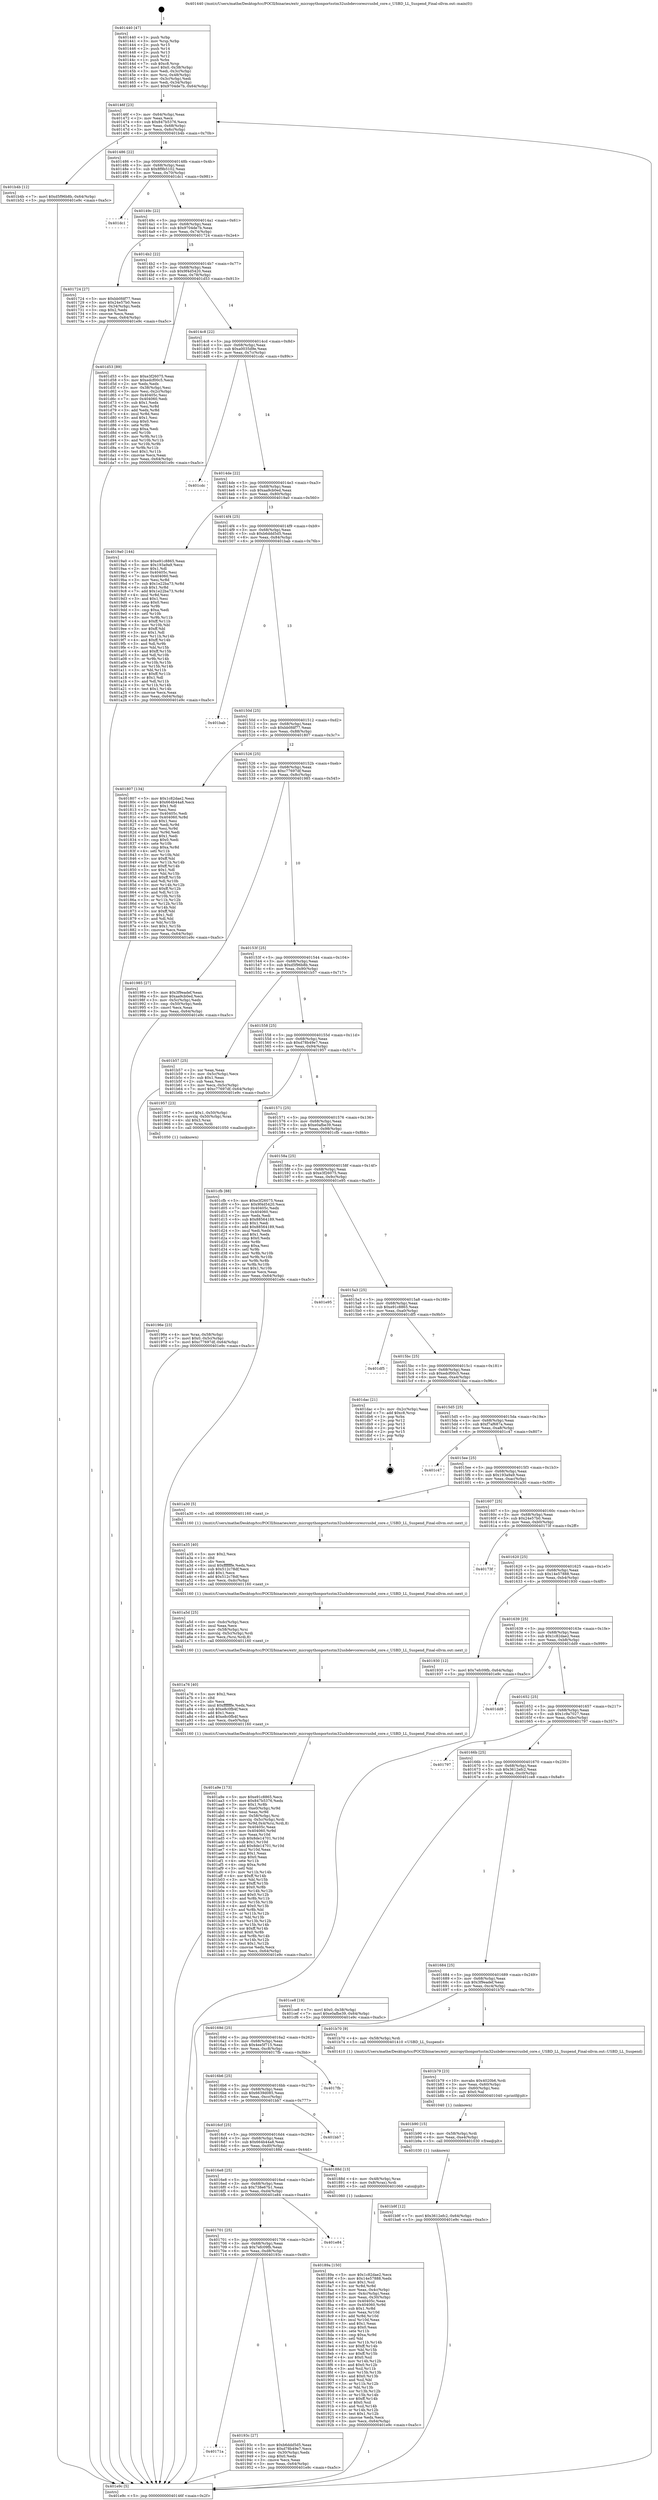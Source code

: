 digraph "0x401440" {
  label = "0x401440 (/mnt/c/Users/mathe/Desktop/tcc/POCII/binaries/extr_micropythonportsstm32usbdevcoresrcusbd_core.c_USBD_LL_Suspend_Final-ollvm.out::main(0))"
  labelloc = "t"
  node[shape=record]

  Entry [label="",width=0.3,height=0.3,shape=circle,fillcolor=black,style=filled]
  "0x40146f" [label="{
     0x40146f [23]\l
     | [instrs]\l
     &nbsp;&nbsp;0x40146f \<+3\>: mov -0x64(%rbp),%eax\l
     &nbsp;&nbsp;0x401472 \<+2\>: mov %eax,%ecx\l
     &nbsp;&nbsp;0x401474 \<+6\>: sub $0x847b5376,%ecx\l
     &nbsp;&nbsp;0x40147a \<+3\>: mov %eax,-0x68(%rbp)\l
     &nbsp;&nbsp;0x40147d \<+3\>: mov %ecx,-0x6c(%rbp)\l
     &nbsp;&nbsp;0x401480 \<+6\>: je 0000000000401b4b \<main+0x70b\>\l
  }"]
  "0x401b4b" [label="{
     0x401b4b [12]\l
     | [instrs]\l
     &nbsp;&nbsp;0x401b4b \<+7\>: movl $0xd5f96b8b,-0x64(%rbp)\l
     &nbsp;&nbsp;0x401b52 \<+5\>: jmp 0000000000401e9c \<main+0xa5c\>\l
  }"]
  "0x401486" [label="{
     0x401486 [22]\l
     | [instrs]\l
     &nbsp;&nbsp;0x401486 \<+5\>: jmp 000000000040148b \<main+0x4b\>\l
     &nbsp;&nbsp;0x40148b \<+3\>: mov -0x68(%rbp),%eax\l
     &nbsp;&nbsp;0x40148e \<+5\>: sub $0x8f9b5102,%eax\l
     &nbsp;&nbsp;0x401493 \<+3\>: mov %eax,-0x70(%rbp)\l
     &nbsp;&nbsp;0x401496 \<+6\>: je 0000000000401dc1 \<main+0x981\>\l
  }"]
  Exit [label="",width=0.3,height=0.3,shape=circle,fillcolor=black,style=filled,peripheries=2]
  "0x401dc1" [label="{
     0x401dc1\l
  }", style=dashed]
  "0x40149c" [label="{
     0x40149c [22]\l
     | [instrs]\l
     &nbsp;&nbsp;0x40149c \<+5\>: jmp 00000000004014a1 \<main+0x61\>\l
     &nbsp;&nbsp;0x4014a1 \<+3\>: mov -0x68(%rbp),%eax\l
     &nbsp;&nbsp;0x4014a4 \<+5\>: sub $0x9704de7b,%eax\l
     &nbsp;&nbsp;0x4014a9 \<+3\>: mov %eax,-0x74(%rbp)\l
     &nbsp;&nbsp;0x4014ac \<+6\>: je 0000000000401724 \<main+0x2e4\>\l
  }"]
  "0x401b9f" [label="{
     0x401b9f [12]\l
     | [instrs]\l
     &nbsp;&nbsp;0x401b9f \<+7\>: movl $0x3612efc2,-0x64(%rbp)\l
     &nbsp;&nbsp;0x401ba6 \<+5\>: jmp 0000000000401e9c \<main+0xa5c\>\l
  }"]
  "0x401724" [label="{
     0x401724 [27]\l
     | [instrs]\l
     &nbsp;&nbsp;0x401724 \<+5\>: mov $0xbb0fdf77,%eax\l
     &nbsp;&nbsp;0x401729 \<+5\>: mov $0x24e57b0,%ecx\l
     &nbsp;&nbsp;0x40172e \<+3\>: mov -0x34(%rbp),%edx\l
     &nbsp;&nbsp;0x401731 \<+3\>: cmp $0x2,%edx\l
     &nbsp;&nbsp;0x401734 \<+3\>: cmovne %ecx,%eax\l
     &nbsp;&nbsp;0x401737 \<+3\>: mov %eax,-0x64(%rbp)\l
     &nbsp;&nbsp;0x40173a \<+5\>: jmp 0000000000401e9c \<main+0xa5c\>\l
  }"]
  "0x4014b2" [label="{
     0x4014b2 [22]\l
     | [instrs]\l
     &nbsp;&nbsp;0x4014b2 \<+5\>: jmp 00000000004014b7 \<main+0x77\>\l
     &nbsp;&nbsp;0x4014b7 \<+3\>: mov -0x68(%rbp),%eax\l
     &nbsp;&nbsp;0x4014ba \<+5\>: sub $0x9f4d5420,%eax\l
     &nbsp;&nbsp;0x4014bf \<+3\>: mov %eax,-0x78(%rbp)\l
     &nbsp;&nbsp;0x4014c2 \<+6\>: je 0000000000401d53 \<main+0x913\>\l
  }"]
  "0x401e9c" [label="{
     0x401e9c [5]\l
     | [instrs]\l
     &nbsp;&nbsp;0x401e9c \<+5\>: jmp 000000000040146f \<main+0x2f\>\l
  }"]
  "0x401440" [label="{
     0x401440 [47]\l
     | [instrs]\l
     &nbsp;&nbsp;0x401440 \<+1\>: push %rbp\l
     &nbsp;&nbsp;0x401441 \<+3\>: mov %rsp,%rbp\l
     &nbsp;&nbsp;0x401444 \<+2\>: push %r15\l
     &nbsp;&nbsp;0x401446 \<+2\>: push %r14\l
     &nbsp;&nbsp;0x401448 \<+2\>: push %r13\l
     &nbsp;&nbsp;0x40144a \<+2\>: push %r12\l
     &nbsp;&nbsp;0x40144c \<+1\>: push %rbx\l
     &nbsp;&nbsp;0x40144d \<+7\>: sub $0xc8,%rsp\l
     &nbsp;&nbsp;0x401454 \<+7\>: movl $0x0,-0x38(%rbp)\l
     &nbsp;&nbsp;0x40145b \<+3\>: mov %edi,-0x3c(%rbp)\l
     &nbsp;&nbsp;0x40145e \<+4\>: mov %rsi,-0x48(%rbp)\l
     &nbsp;&nbsp;0x401462 \<+3\>: mov -0x3c(%rbp),%edi\l
     &nbsp;&nbsp;0x401465 \<+3\>: mov %edi,-0x34(%rbp)\l
     &nbsp;&nbsp;0x401468 \<+7\>: movl $0x9704de7b,-0x64(%rbp)\l
  }"]
  "0x401b90" [label="{
     0x401b90 [15]\l
     | [instrs]\l
     &nbsp;&nbsp;0x401b90 \<+4\>: mov -0x58(%rbp),%rdi\l
     &nbsp;&nbsp;0x401b94 \<+6\>: mov %eax,-0xe4(%rbp)\l
     &nbsp;&nbsp;0x401b9a \<+5\>: call 0000000000401030 \<free@plt\>\l
     | [calls]\l
     &nbsp;&nbsp;0x401030 \{1\} (unknown)\l
  }"]
  "0x401d53" [label="{
     0x401d53 [89]\l
     | [instrs]\l
     &nbsp;&nbsp;0x401d53 \<+5\>: mov $0xe3f26075,%eax\l
     &nbsp;&nbsp;0x401d58 \<+5\>: mov $0xedcf00c5,%ecx\l
     &nbsp;&nbsp;0x401d5d \<+2\>: xor %edx,%edx\l
     &nbsp;&nbsp;0x401d5f \<+3\>: mov -0x38(%rbp),%esi\l
     &nbsp;&nbsp;0x401d62 \<+3\>: mov %esi,-0x2c(%rbp)\l
     &nbsp;&nbsp;0x401d65 \<+7\>: mov 0x40405c,%esi\l
     &nbsp;&nbsp;0x401d6c \<+7\>: mov 0x404060,%edi\l
     &nbsp;&nbsp;0x401d73 \<+3\>: sub $0x1,%edx\l
     &nbsp;&nbsp;0x401d76 \<+3\>: mov %esi,%r8d\l
     &nbsp;&nbsp;0x401d79 \<+3\>: add %edx,%r8d\l
     &nbsp;&nbsp;0x401d7c \<+4\>: imul %r8d,%esi\l
     &nbsp;&nbsp;0x401d80 \<+3\>: and $0x1,%esi\l
     &nbsp;&nbsp;0x401d83 \<+3\>: cmp $0x0,%esi\l
     &nbsp;&nbsp;0x401d86 \<+4\>: sete %r9b\l
     &nbsp;&nbsp;0x401d8a \<+3\>: cmp $0xa,%edi\l
     &nbsp;&nbsp;0x401d8d \<+4\>: setl %r10b\l
     &nbsp;&nbsp;0x401d91 \<+3\>: mov %r9b,%r11b\l
     &nbsp;&nbsp;0x401d94 \<+3\>: and %r10b,%r11b\l
     &nbsp;&nbsp;0x401d97 \<+3\>: xor %r10b,%r9b\l
     &nbsp;&nbsp;0x401d9a \<+3\>: or %r9b,%r11b\l
     &nbsp;&nbsp;0x401d9d \<+4\>: test $0x1,%r11b\l
     &nbsp;&nbsp;0x401da1 \<+3\>: cmovne %ecx,%eax\l
     &nbsp;&nbsp;0x401da4 \<+3\>: mov %eax,-0x64(%rbp)\l
     &nbsp;&nbsp;0x401da7 \<+5\>: jmp 0000000000401e9c \<main+0xa5c\>\l
  }"]
  "0x4014c8" [label="{
     0x4014c8 [22]\l
     | [instrs]\l
     &nbsp;&nbsp;0x4014c8 \<+5\>: jmp 00000000004014cd \<main+0x8d\>\l
     &nbsp;&nbsp;0x4014cd \<+3\>: mov -0x68(%rbp),%eax\l
     &nbsp;&nbsp;0x4014d0 \<+5\>: sub $0xa0035d9e,%eax\l
     &nbsp;&nbsp;0x4014d5 \<+3\>: mov %eax,-0x7c(%rbp)\l
     &nbsp;&nbsp;0x4014d8 \<+6\>: je 0000000000401cdc \<main+0x89c\>\l
  }"]
  "0x401b79" [label="{
     0x401b79 [23]\l
     | [instrs]\l
     &nbsp;&nbsp;0x401b79 \<+10\>: movabs $0x4020b6,%rdi\l
     &nbsp;&nbsp;0x401b83 \<+3\>: mov %eax,-0x60(%rbp)\l
     &nbsp;&nbsp;0x401b86 \<+3\>: mov -0x60(%rbp),%esi\l
     &nbsp;&nbsp;0x401b89 \<+2\>: mov $0x0,%al\l
     &nbsp;&nbsp;0x401b8b \<+5\>: call 0000000000401040 \<printf@plt\>\l
     | [calls]\l
     &nbsp;&nbsp;0x401040 \{1\} (unknown)\l
  }"]
  "0x401cdc" [label="{
     0x401cdc\l
  }", style=dashed]
  "0x4014de" [label="{
     0x4014de [22]\l
     | [instrs]\l
     &nbsp;&nbsp;0x4014de \<+5\>: jmp 00000000004014e3 \<main+0xa3\>\l
     &nbsp;&nbsp;0x4014e3 \<+3\>: mov -0x68(%rbp),%eax\l
     &nbsp;&nbsp;0x4014e6 \<+5\>: sub $0xaa9cb0ed,%eax\l
     &nbsp;&nbsp;0x4014eb \<+3\>: mov %eax,-0x80(%rbp)\l
     &nbsp;&nbsp;0x4014ee \<+6\>: je 00000000004019a0 \<main+0x560\>\l
  }"]
  "0x401a9e" [label="{
     0x401a9e [173]\l
     | [instrs]\l
     &nbsp;&nbsp;0x401a9e \<+5\>: mov $0xe91c8865,%ecx\l
     &nbsp;&nbsp;0x401aa3 \<+5\>: mov $0x847b5376,%edx\l
     &nbsp;&nbsp;0x401aa8 \<+3\>: mov $0x1,%r8b\l
     &nbsp;&nbsp;0x401aab \<+7\>: mov -0xe0(%rbp),%r9d\l
     &nbsp;&nbsp;0x401ab2 \<+4\>: imul %eax,%r9d\l
     &nbsp;&nbsp;0x401ab6 \<+4\>: mov -0x58(%rbp),%rsi\l
     &nbsp;&nbsp;0x401aba \<+4\>: movslq -0x5c(%rbp),%rdi\l
     &nbsp;&nbsp;0x401abe \<+5\>: mov %r9d,0x4(%rsi,%rdi,8)\l
     &nbsp;&nbsp;0x401ac3 \<+7\>: mov 0x40405c,%eax\l
     &nbsp;&nbsp;0x401aca \<+8\>: mov 0x404060,%r9d\l
     &nbsp;&nbsp;0x401ad2 \<+3\>: mov %eax,%r10d\l
     &nbsp;&nbsp;0x401ad5 \<+7\>: sub $0x8de14701,%r10d\l
     &nbsp;&nbsp;0x401adc \<+4\>: sub $0x1,%r10d\l
     &nbsp;&nbsp;0x401ae0 \<+7\>: add $0x8de14701,%r10d\l
     &nbsp;&nbsp;0x401ae7 \<+4\>: imul %r10d,%eax\l
     &nbsp;&nbsp;0x401aeb \<+3\>: and $0x1,%eax\l
     &nbsp;&nbsp;0x401aee \<+3\>: cmp $0x0,%eax\l
     &nbsp;&nbsp;0x401af1 \<+4\>: sete %r11b\l
     &nbsp;&nbsp;0x401af5 \<+4\>: cmp $0xa,%r9d\l
     &nbsp;&nbsp;0x401af9 \<+3\>: setl %bl\l
     &nbsp;&nbsp;0x401afc \<+3\>: mov %r11b,%r14b\l
     &nbsp;&nbsp;0x401aff \<+4\>: xor $0xff,%r14b\l
     &nbsp;&nbsp;0x401b03 \<+3\>: mov %bl,%r15b\l
     &nbsp;&nbsp;0x401b06 \<+4\>: xor $0xff,%r15b\l
     &nbsp;&nbsp;0x401b0a \<+4\>: xor $0x0,%r8b\l
     &nbsp;&nbsp;0x401b0e \<+3\>: mov %r14b,%r12b\l
     &nbsp;&nbsp;0x401b11 \<+4\>: and $0x0,%r12b\l
     &nbsp;&nbsp;0x401b15 \<+3\>: and %r8b,%r11b\l
     &nbsp;&nbsp;0x401b18 \<+3\>: mov %r15b,%r13b\l
     &nbsp;&nbsp;0x401b1b \<+4\>: and $0x0,%r13b\l
     &nbsp;&nbsp;0x401b1f \<+3\>: and %r8b,%bl\l
     &nbsp;&nbsp;0x401b22 \<+3\>: or %r11b,%r12b\l
     &nbsp;&nbsp;0x401b25 \<+3\>: or %bl,%r13b\l
     &nbsp;&nbsp;0x401b28 \<+3\>: xor %r13b,%r12b\l
     &nbsp;&nbsp;0x401b2b \<+3\>: or %r15b,%r14b\l
     &nbsp;&nbsp;0x401b2e \<+4\>: xor $0xff,%r14b\l
     &nbsp;&nbsp;0x401b32 \<+4\>: or $0x0,%r8b\l
     &nbsp;&nbsp;0x401b36 \<+3\>: and %r8b,%r14b\l
     &nbsp;&nbsp;0x401b39 \<+3\>: or %r14b,%r12b\l
     &nbsp;&nbsp;0x401b3c \<+4\>: test $0x1,%r12b\l
     &nbsp;&nbsp;0x401b40 \<+3\>: cmovne %edx,%ecx\l
     &nbsp;&nbsp;0x401b43 \<+3\>: mov %ecx,-0x64(%rbp)\l
     &nbsp;&nbsp;0x401b46 \<+5\>: jmp 0000000000401e9c \<main+0xa5c\>\l
  }"]
  "0x4019a0" [label="{
     0x4019a0 [144]\l
     | [instrs]\l
     &nbsp;&nbsp;0x4019a0 \<+5\>: mov $0xe91c8865,%eax\l
     &nbsp;&nbsp;0x4019a5 \<+5\>: mov $0x193a9a9,%ecx\l
     &nbsp;&nbsp;0x4019aa \<+2\>: mov $0x1,%dl\l
     &nbsp;&nbsp;0x4019ac \<+7\>: mov 0x40405c,%esi\l
     &nbsp;&nbsp;0x4019b3 \<+7\>: mov 0x404060,%edi\l
     &nbsp;&nbsp;0x4019ba \<+3\>: mov %esi,%r8d\l
     &nbsp;&nbsp;0x4019bd \<+7\>: sub $0x1e22ba73,%r8d\l
     &nbsp;&nbsp;0x4019c4 \<+4\>: sub $0x1,%r8d\l
     &nbsp;&nbsp;0x4019c8 \<+7\>: add $0x1e22ba73,%r8d\l
     &nbsp;&nbsp;0x4019cf \<+4\>: imul %r8d,%esi\l
     &nbsp;&nbsp;0x4019d3 \<+3\>: and $0x1,%esi\l
     &nbsp;&nbsp;0x4019d6 \<+3\>: cmp $0x0,%esi\l
     &nbsp;&nbsp;0x4019d9 \<+4\>: sete %r9b\l
     &nbsp;&nbsp;0x4019dd \<+3\>: cmp $0xa,%edi\l
     &nbsp;&nbsp;0x4019e0 \<+4\>: setl %r10b\l
     &nbsp;&nbsp;0x4019e4 \<+3\>: mov %r9b,%r11b\l
     &nbsp;&nbsp;0x4019e7 \<+4\>: xor $0xff,%r11b\l
     &nbsp;&nbsp;0x4019eb \<+3\>: mov %r10b,%bl\l
     &nbsp;&nbsp;0x4019ee \<+3\>: xor $0xff,%bl\l
     &nbsp;&nbsp;0x4019f1 \<+3\>: xor $0x1,%dl\l
     &nbsp;&nbsp;0x4019f4 \<+3\>: mov %r11b,%r14b\l
     &nbsp;&nbsp;0x4019f7 \<+4\>: and $0xff,%r14b\l
     &nbsp;&nbsp;0x4019fb \<+3\>: and %dl,%r9b\l
     &nbsp;&nbsp;0x4019fe \<+3\>: mov %bl,%r15b\l
     &nbsp;&nbsp;0x401a01 \<+4\>: and $0xff,%r15b\l
     &nbsp;&nbsp;0x401a05 \<+3\>: and %dl,%r10b\l
     &nbsp;&nbsp;0x401a08 \<+3\>: or %r9b,%r14b\l
     &nbsp;&nbsp;0x401a0b \<+3\>: or %r10b,%r15b\l
     &nbsp;&nbsp;0x401a0e \<+3\>: xor %r15b,%r14b\l
     &nbsp;&nbsp;0x401a11 \<+3\>: or %bl,%r11b\l
     &nbsp;&nbsp;0x401a14 \<+4\>: xor $0xff,%r11b\l
     &nbsp;&nbsp;0x401a18 \<+3\>: or $0x1,%dl\l
     &nbsp;&nbsp;0x401a1b \<+3\>: and %dl,%r11b\l
     &nbsp;&nbsp;0x401a1e \<+3\>: or %r11b,%r14b\l
     &nbsp;&nbsp;0x401a21 \<+4\>: test $0x1,%r14b\l
     &nbsp;&nbsp;0x401a25 \<+3\>: cmovne %ecx,%eax\l
     &nbsp;&nbsp;0x401a28 \<+3\>: mov %eax,-0x64(%rbp)\l
     &nbsp;&nbsp;0x401a2b \<+5\>: jmp 0000000000401e9c \<main+0xa5c\>\l
  }"]
  "0x4014f4" [label="{
     0x4014f4 [25]\l
     | [instrs]\l
     &nbsp;&nbsp;0x4014f4 \<+5\>: jmp 00000000004014f9 \<main+0xb9\>\l
     &nbsp;&nbsp;0x4014f9 \<+3\>: mov -0x68(%rbp),%eax\l
     &nbsp;&nbsp;0x4014fc \<+5\>: sub $0xb6ddd5d5,%eax\l
     &nbsp;&nbsp;0x401501 \<+6\>: mov %eax,-0x84(%rbp)\l
     &nbsp;&nbsp;0x401507 \<+6\>: je 0000000000401bab \<main+0x76b\>\l
  }"]
  "0x401a76" [label="{
     0x401a76 [40]\l
     | [instrs]\l
     &nbsp;&nbsp;0x401a76 \<+5\>: mov $0x2,%ecx\l
     &nbsp;&nbsp;0x401a7b \<+1\>: cltd\l
     &nbsp;&nbsp;0x401a7c \<+2\>: idiv %ecx\l
     &nbsp;&nbsp;0x401a7e \<+6\>: imul $0xfffffffe,%edx,%ecx\l
     &nbsp;&nbsp;0x401a84 \<+6\>: sub $0xe8c0fb4f,%ecx\l
     &nbsp;&nbsp;0x401a8a \<+3\>: add $0x1,%ecx\l
     &nbsp;&nbsp;0x401a8d \<+6\>: add $0xe8c0fb4f,%ecx\l
     &nbsp;&nbsp;0x401a93 \<+6\>: mov %ecx,-0xe0(%rbp)\l
     &nbsp;&nbsp;0x401a99 \<+5\>: call 0000000000401160 \<next_i\>\l
     | [calls]\l
     &nbsp;&nbsp;0x401160 \{1\} (/mnt/c/Users/mathe/Desktop/tcc/POCII/binaries/extr_micropythonportsstm32usbdevcoresrcusbd_core.c_USBD_LL_Suspend_Final-ollvm.out::next_i)\l
  }"]
  "0x401bab" [label="{
     0x401bab\l
  }", style=dashed]
  "0x40150d" [label="{
     0x40150d [25]\l
     | [instrs]\l
     &nbsp;&nbsp;0x40150d \<+5\>: jmp 0000000000401512 \<main+0xd2\>\l
     &nbsp;&nbsp;0x401512 \<+3\>: mov -0x68(%rbp),%eax\l
     &nbsp;&nbsp;0x401515 \<+5\>: sub $0xbb0fdf77,%eax\l
     &nbsp;&nbsp;0x40151a \<+6\>: mov %eax,-0x88(%rbp)\l
     &nbsp;&nbsp;0x401520 \<+6\>: je 0000000000401807 \<main+0x3c7\>\l
  }"]
  "0x401a5d" [label="{
     0x401a5d [25]\l
     | [instrs]\l
     &nbsp;&nbsp;0x401a5d \<+6\>: mov -0xdc(%rbp),%ecx\l
     &nbsp;&nbsp;0x401a63 \<+3\>: imul %eax,%ecx\l
     &nbsp;&nbsp;0x401a66 \<+4\>: mov -0x58(%rbp),%rsi\l
     &nbsp;&nbsp;0x401a6a \<+4\>: movslq -0x5c(%rbp),%rdi\l
     &nbsp;&nbsp;0x401a6e \<+3\>: mov %ecx,(%rsi,%rdi,8)\l
     &nbsp;&nbsp;0x401a71 \<+5\>: call 0000000000401160 \<next_i\>\l
     | [calls]\l
     &nbsp;&nbsp;0x401160 \{1\} (/mnt/c/Users/mathe/Desktop/tcc/POCII/binaries/extr_micropythonportsstm32usbdevcoresrcusbd_core.c_USBD_LL_Suspend_Final-ollvm.out::next_i)\l
  }"]
  "0x401807" [label="{
     0x401807 [134]\l
     | [instrs]\l
     &nbsp;&nbsp;0x401807 \<+5\>: mov $0x1c82dae2,%eax\l
     &nbsp;&nbsp;0x40180c \<+5\>: mov $0x664b44a8,%ecx\l
     &nbsp;&nbsp;0x401811 \<+2\>: mov $0x1,%dl\l
     &nbsp;&nbsp;0x401813 \<+2\>: xor %esi,%esi\l
     &nbsp;&nbsp;0x401815 \<+7\>: mov 0x40405c,%edi\l
     &nbsp;&nbsp;0x40181c \<+8\>: mov 0x404060,%r8d\l
     &nbsp;&nbsp;0x401824 \<+3\>: sub $0x1,%esi\l
     &nbsp;&nbsp;0x401827 \<+3\>: mov %edi,%r9d\l
     &nbsp;&nbsp;0x40182a \<+3\>: add %esi,%r9d\l
     &nbsp;&nbsp;0x40182d \<+4\>: imul %r9d,%edi\l
     &nbsp;&nbsp;0x401831 \<+3\>: and $0x1,%edi\l
     &nbsp;&nbsp;0x401834 \<+3\>: cmp $0x0,%edi\l
     &nbsp;&nbsp;0x401837 \<+4\>: sete %r10b\l
     &nbsp;&nbsp;0x40183b \<+4\>: cmp $0xa,%r8d\l
     &nbsp;&nbsp;0x40183f \<+4\>: setl %r11b\l
     &nbsp;&nbsp;0x401843 \<+3\>: mov %r10b,%bl\l
     &nbsp;&nbsp;0x401846 \<+3\>: xor $0xff,%bl\l
     &nbsp;&nbsp;0x401849 \<+3\>: mov %r11b,%r14b\l
     &nbsp;&nbsp;0x40184c \<+4\>: xor $0xff,%r14b\l
     &nbsp;&nbsp;0x401850 \<+3\>: xor $0x1,%dl\l
     &nbsp;&nbsp;0x401853 \<+3\>: mov %bl,%r15b\l
     &nbsp;&nbsp;0x401856 \<+4\>: and $0xff,%r15b\l
     &nbsp;&nbsp;0x40185a \<+3\>: and %dl,%r10b\l
     &nbsp;&nbsp;0x40185d \<+3\>: mov %r14b,%r12b\l
     &nbsp;&nbsp;0x401860 \<+4\>: and $0xff,%r12b\l
     &nbsp;&nbsp;0x401864 \<+3\>: and %dl,%r11b\l
     &nbsp;&nbsp;0x401867 \<+3\>: or %r10b,%r15b\l
     &nbsp;&nbsp;0x40186a \<+3\>: or %r11b,%r12b\l
     &nbsp;&nbsp;0x40186d \<+3\>: xor %r12b,%r15b\l
     &nbsp;&nbsp;0x401870 \<+3\>: or %r14b,%bl\l
     &nbsp;&nbsp;0x401873 \<+3\>: xor $0xff,%bl\l
     &nbsp;&nbsp;0x401876 \<+3\>: or $0x1,%dl\l
     &nbsp;&nbsp;0x401879 \<+2\>: and %dl,%bl\l
     &nbsp;&nbsp;0x40187b \<+3\>: or %bl,%r15b\l
     &nbsp;&nbsp;0x40187e \<+4\>: test $0x1,%r15b\l
     &nbsp;&nbsp;0x401882 \<+3\>: cmovne %ecx,%eax\l
     &nbsp;&nbsp;0x401885 \<+3\>: mov %eax,-0x64(%rbp)\l
     &nbsp;&nbsp;0x401888 \<+5\>: jmp 0000000000401e9c \<main+0xa5c\>\l
  }"]
  "0x401526" [label="{
     0x401526 [25]\l
     | [instrs]\l
     &nbsp;&nbsp;0x401526 \<+5\>: jmp 000000000040152b \<main+0xeb\>\l
     &nbsp;&nbsp;0x40152b \<+3\>: mov -0x68(%rbp),%eax\l
     &nbsp;&nbsp;0x40152e \<+5\>: sub $0xc77697df,%eax\l
     &nbsp;&nbsp;0x401533 \<+6\>: mov %eax,-0x8c(%rbp)\l
     &nbsp;&nbsp;0x401539 \<+6\>: je 0000000000401985 \<main+0x545\>\l
  }"]
  "0x401a35" [label="{
     0x401a35 [40]\l
     | [instrs]\l
     &nbsp;&nbsp;0x401a35 \<+5\>: mov $0x2,%ecx\l
     &nbsp;&nbsp;0x401a3a \<+1\>: cltd\l
     &nbsp;&nbsp;0x401a3b \<+2\>: idiv %ecx\l
     &nbsp;&nbsp;0x401a3d \<+6\>: imul $0xfffffffe,%edx,%ecx\l
     &nbsp;&nbsp;0x401a43 \<+6\>: sub $0x512c78df,%ecx\l
     &nbsp;&nbsp;0x401a49 \<+3\>: add $0x1,%ecx\l
     &nbsp;&nbsp;0x401a4c \<+6\>: add $0x512c78df,%ecx\l
     &nbsp;&nbsp;0x401a52 \<+6\>: mov %ecx,-0xdc(%rbp)\l
     &nbsp;&nbsp;0x401a58 \<+5\>: call 0000000000401160 \<next_i\>\l
     | [calls]\l
     &nbsp;&nbsp;0x401160 \{1\} (/mnt/c/Users/mathe/Desktop/tcc/POCII/binaries/extr_micropythonportsstm32usbdevcoresrcusbd_core.c_USBD_LL_Suspend_Final-ollvm.out::next_i)\l
  }"]
  "0x401985" [label="{
     0x401985 [27]\l
     | [instrs]\l
     &nbsp;&nbsp;0x401985 \<+5\>: mov $0x3f9eadef,%eax\l
     &nbsp;&nbsp;0x40198a \<+5\>: mov $0xaa9cb0ed,%ecx\l
     &nbsp;&nbsp;0x40198f \<+3\>: mov -0x5c(%rbp),%edx\l
     &nbsp;&nbsp;0x401992 \<+3\>: cmp -0x50(%rbp),%edx\l
     &nbsp;&nbsp;0x401995 \<+3\>: cmovl %ecx,%eax\l
     &nbsp;&nbsp;0x401998 \<+3\>: mov %eax,-0x64(%rbp)\l
     &nbsp;&nbsp;0x40199b \<+5\>: jmp 0000000000401e9c \<main+0xa5c\>\l
  }"]
  "0x40153f" [label="{
     0x40153f [25]\l
     | [instrs]\l
     &nbsp;&nbsp;0x40153f \<+5\>: jmp 0000000000401544 \<main+0x104\>\l
     &nbsp;&nbsp;0x401544 \<+3\>: mov -0x68(%rbp),%eax\l
     &nbsp;&nbsp;0x401547 \<+5\>: sub $0xd5f96b8b,%eax\l
     &nbsp;&nbsp;0x40154c \<+6\>: mov %eax,-0x90(%rbp)\l
     &nbsp;&nbsp;0x401552 \<+6\>: je 0000000000401b57 \<main+0x717\>\l
  }"]
  "0x40196e" [label="{
     0x40196e [23]\l
     | [instrs]\l
     &nbsp;&nbsp;0x40196e \<+4\>: mov %rax,-0x58(%rbp)\l
     &nbsp;&nbsp;0x401972 \<+7\>: movl $0x0,-0x5c(%rbp)\l
     &nbsp;&nbsp;0x401979 \<+7\>: movl $0xc77697df,-0x64(%rbp)\l
     &nbsp;&nbsp;0x401980 \<+5\>: jmp 0000000000401e9c \<main+0xa5c\>\l
  }"]
  "0x401b57" [label="{
     0x401b57 [25]\l
     | [instrs]\l
     &nbsp;&nbsp;0x401b57 \<+2\>: xor %eax,%eax\l
     &nbsp;&nbsp;0x401b59 \<+3\>: mov -0x5c(%rbp),%ecx\l
     &nbsp;&nbsp;0x401b5c \<+3\>: sub $0x1,%eax\l
     &nbsp;&nbsp;0x401b5f \<+2\>: sub %eax,%ecx\l
     &nbsp;&nbsp;0x401b61 \<+3\>: mov %ecx,-0x5c(%rbp)\l
     &nbsp;&nbsp;0x401b64 \<+7\>: movl $0xc77697df,-0x64(%rbp)\l
     &nbsp;&nbsp;0x401b6b \<+5\>: jmp 0000000000401e9c \<main+0xa5c\>\l
  }"]
  "0x401558" [label="{
     0x401558 [25]\l
     | [instrs]\l
     &nbsp;&nbsp;0x401558 \<+5\>: jmp 000000000040155d \<main+0x11d\>\l
     &nbsp;&nbsp;0x40155d \<+3\>: mov -0x68(%rbp),%eax\l
     &nbsp;&nbsp;0x401560 \<+5\>: sub $0xd78b49e7,%eax\l
     &nbsp;&nbsp;0x401565 \<+6\>: mov %eax,-0x94(%rbp)\l
     &nbsp;&nbsp;0x40156b \<+6\>: je 0000000000401957 \<main+0x517\>\l
  }"]
  "0x40171a" [label="{
     0x40171a\l
  }", style=dashed]
  "0x401957" [label="{
     0x401957 [23]\l
     | [instrs]\l
     &nbsp;&nbsp;0x401957 \<+7\>: movl $0x1,-0x50(%rbp)\l
     &nbsp;&nbsp;0x40195e \<+4\>: movslq -0x50(%rbp),%rax\l
     &nbsp;&nbsp;0x401962 \<+4\>: shl $0x3,%rax\l
     &nbsp;&nbsp;0x401966 \<+3\>: mov %rax,%rdi\l
     &nbsp;&nbsp;0x401969 \<+5\>: call 0000000000401050 \<malloc@plt\>\l
     | [calls]\l
     &nbsp;&nbsp;0x401050 \{1\} (unknown)\l
  }"]
  "0x401571" [label="{
     0x401571 [25]\l
     | [instrs]\l
     &nbsp;&nbsp;0x401571 \<+5\>: jmp 0000000000401576 \<main+0x136\>\l
     &nbsp;&nbsp;0x401576 \<+3\>: mov -0x68(%rbp),%eax\l
     &nbsp;&nbsp;0x401579 \<+5\>: sub $0xe0afbe39,%eax\l
     &nbsp;&nbsp;0x40157e \<+6\>: mov %eax,-0x98(%rbp)\l
     &nbsp;&nbsp;0x401584 \<+6\>: je 0000000000401cfb \<main+0x8bb\>\l
  }"]
  "0x40193c" [label="{
     0x40193c [27]\l
     | [instrs]\l
     &nbsp;&nbsp;0x40193c \<+5\>: mov $0xb6ddd5d5,%eax\l
     &nbsp;&nbsp;0x401941 \<+5\>: mov $0xd78b49e7,%ecx\l
     &nbsp;&nbsp;0x401946 \<+3\>: mov -0x30(%rbp),%edx\l
     &nbsp;&nbsp;0x401949 \<+3\>: cmp $0x0,%edx\l
     &nbsp;&nbsp;0x40194c \<+3\>: cmove %ecx,%eax\l
     &nbsp;&nbsp;0x40194f \<+3\>: mov %eax,-0x64(%rbp)\l
     &nbsp;&nbsp;0x401952 \<+5\>: jmp 0000000000401e9c \<main+0xa5c\>\l
  }"]
  "0x401cfb" [label="{
     0x401cfb [88]\l
     | [instrs]\l
     &nbsp;&nbsp;0x401cfb \<+5\>: mov $0xe3f26075,%eax\l
     &nbsp;&nbsp;0x401d00 \<+5\>: mov $0x9f4d5420,%ecx\l
     &nbsp;&nbsp;0x401d05 \<+7\>: mov 0x40405c,%edx\l
     &nbsp;&nbsp;0x401d0c \<+7\>: mov 0x404060,%esi\l
     &nbsp;&nbsp;0x401d13 \<+2\>: mov %edx,%edi\l
     &nbsp;&nbsp;0x401d15 \<+6\>: sub $0x88564189,%edi\l
     &nbsp;&nbsp;0x401d1b \<+3\>: sub $0x1,%edi\l
     &nbsp;&nbsp;0x401d1e \<+6\>: add $0x88564189,%edi\l
     &nbsp;&nbsp;0x401d24 \<+3\>: imul %edi,%edx\l
     &nbsp;&nbsp;0x401d27 \<+3\>: and $0x1,%edx\l
     &nbsp;&nbsp;0x401d2a \<+3\>: cmp $0x0,%edx\l
     &nbsp;&nbsp;0x401d2d \<+4\>: sete %r8b\l
     &nbsp;&nbsp;0x401d31 \<+3\>: cmp $0xa,%esi\l
     &nbsp;&nbsp;0x401d34 \<+4\>: setl %r9b\l
     &nbsp;&nbsp;0x401d38 \<+3\>: mov %r8b,%r10b\l
     &nbsp;&nbsp;0x401d3b \<+3\>: and %r9b,%r10b\l
     &nbsp;&nbsp;0x401d3e \<+3\>: xor %r9b,%r8b\l
     &nbsp;&nbsp;0x401d41 \<+3\>: or %r8b,%r10b\l
     &nbsp;&nbsp;0x401d44 \<+4\>: test $0x1,%r10b\l
     &nbsp;&nbsp;0x401d48 \<+3\>: cmovne %ecx,%eax\l
     &nbsp;&nbsp;0x401d4b \<+3\>: mov %eax,-0x64(%rbp)\l
     &nbsp;&nbsp;0x401d4e \<+5\>: jmp 0000000000401e9c \<main+0xa5c\>\l
  }"]
  "0x40158a" [label="{
     0x40158a [25]\l
     | [instrs]\l
     &nbsp;&nbsp;0x40158a \<+5\>: jmp 000000000040158f \<main+0x14f\>\l
     &nbsp;&nbsp;0x40158f \<+3\>: mov -0x68(%rbp),%eax\l
     &nbsp;&nbsp;0x401592 \<+5\>: sub $0xe3f26075,%eax\l
     &nbsp;&nbsp;0x401597 \<+6\>: mov %eax,-0x9c(%rbp)\l
     &nbsp;&nbsp;0x40159d \<+6\>: je 0000000000401e95 \<main+0xa55\>\l
  }"]
  "0x401701" [label="{
     0x401701 [25]\l
     | [instrs]\l
     &nbsp;&nbsp;0x401701 \<+5\>: jmp 0000000000401706 \<main+0x2c6\>\l
     &nbsp;&nbsp;0x401706 \<+3\>: mov -0x68(%rbp),%eax\l
     &nbsp;&nbsp;0x401709 \<+5\>: sub $0x7efc09fb,%eax\l
     &nbsp;&nbsp;0x40170e \<+6\>: mov %eax,-0xd8(%rbp)\l
     &nbsp;&nbsp;0x401714 \<+6\>: je 000000000040193c \<main+0x4fc\>\l
  }"]
  "0x401e95" [label="{
     0x401e95\l
  }", style=dashed]
  "0x4015a3" [label="{
     0x4015a3 [25]\l
     | [instrs]\l
     &nbsp;&nbsp;0x4015a3 \<+5\>: jmp 00000000004015a8 \<main+0x168\>\l
     &nbsp;&nbsp;0x4015a8 \<+3\>: mov -0x68(%rbp),%eax\l
     &nbsp;&nbsp;0x4015ab \<+5\>: sub $0xe91c8865,%eax\l
     &nbsp;&nbsp;0x4015b0 \<+6\>: mov %eax,-0xa0(%rbp)\l
     &nbsp;&nbsp;0x4015b6 \<+6\>: je 0000000000401df5 \<main+0x9b5\>\l
  }"]
  "0x401e84" [label="{
     0x401e84\l
  }", style=dashed]
  "0x401df5" [label="{
     0x401df5\l
  }", style=dashed]
  "0x4015bc" [label="{
     0x4015bc [25]\l
     | [instrs]\l
     &nbsp;&nbsp;0x4015bc \<+5\>: jmp 00000000004015c1 \<main+0x181\>\l
     &nbsp;&nbsp;0x4015c1 \<+3\>: mov -0x68(%rbp),%eax\l
     &nbsp;&nbsp;0x4015c4 \<+5\>: sub $0xedcf00c5,%eax\l
     &nbsp;&nbsp;0x4015c9 \<+6\>: mov %eax,-0xa4(%rbp)\l
     &nbsp;&nbsp;0x4015cf \<+6\>: je 0000000000401dac \<main+0x96c\>\l
  }"]
  "0x40189a" [label="{
     0x40189a [150]\l
     | [instrs]\l
     &nbsp;&nbsp;0x40189a \<+5\>: mov $0x1c82dae2,%ecx\l
     &nbsp;&nbsp;0x40189f \<+5\>: mov $0x14e57888,%edx\l
     &nbsp;&nbsp;0x4018a4 \<+3\>: mov $0x1,%sil\l
     &nbsp;&nbsp;0x4018a7 \<+3\>: xor %r8d,%r8d\l
     &nbsp;&nbsp;0x4018aa \<+3\>: mov %eax,-0x4c(%rbp)\l
     &nbsp;&nbsp;0x4018ad \<+3\>: mov -0x4c(%rbp),%eax\l
     &nbsp;&nbsp;0x4018b0 \<+3\>: mov %eax,-0x30(%rbp)\l
     &nbsp;&nbsp;0x4018b3 \<+7\>: mov 0x40405c,%eax\l
     &nbsp;&nbsp;0x4018ba \<+8\>: mov 0x404060,%r9d\l
     &nbsp;&nbsp;0x4018c2 \<+4\>: sub $0x1,%r8d\l
     &nbsp;&nbsp;0x4018c6 \<+3\>: mov %eax,%r10d\l
     &nbsp;&nbsp;0x4018c9 \<+3\>: add %r8d,%r10d\l
     &nbsp;&nbsp;0x4018cc \<+4\>: imul %r10d,%eax\l
     &nbsp;&nbsp;0x4018d0 \<+3\>: and $0x1,%eax\l
     &nbsp;&nbsp;0x4018d3 \<+3\>: cmp $0x0,%eax\l
     &nbsp;&nbsp;0x4018d6 \<+4\>: sete %r11b\l
     &nbsp;&nbsp;0x4018da \<+4\>: cmp $0xa,%r9d\l
     &nbsp;&nbsp;0x4018de \<+3\>: setl %bl\l
     &nbsp;&nbsp;0x4018e1 \<+3\>: mov %r11b,%r14b\l
     &nbsp;&nbsp;0x4018e4 \<+4\>: xor $0xff,%r14b\l
     &nbsp;&nbsp;0x4018e8 \<+3\>: mov %bl,%r15b\l
     &nbsp;&nbsp;0x4018eb \<+4\>: xor $0xff,%r15b\l
     &nbsp;&nbsp;0x4018ef \<+4\>: xor $0x0,%sil\l
     &nbsp;&nbsp;0x4018f3 \<+3\>: mov %r14b,%r12b\l
     &nbsp;&nbsp;0x4018f6 \<+4\>: and $0x0,%r12b\l
     &nbsp;&nbsp;0x4018fa \<+3\>: and %sil,%r11b\l
     &nbsp;&nbsp;0x4018fd \<+3\>: mov %r15b,%r13b\l
     &nbsp;&nbsp;0x401900 \<+4\>: and $0x0,%r13b\l
     &nbsp;&nbsp;0x401904 \<+3\>: and %sil,%bl\l
     &nbsp;&nbsp;0x401907 \<+3\>: or %r11b,%r12b\l
     &nbsp;&nbsp;0x40190a \<+3\>: or %bl,%r13b\l
     &nbsp;&nbsp;0x40190d \<+3\>: xor %r13b,%r12b\l
     &nbsp;&nbsp;0x401910 \<+3\>: or %r15b,%r14b\l
     &nbsp;&nbsp;0x401913 \<+4\>: xor $0xff,%r14b\l
     &nbsp;&nbsp;0x401917 \<+4\>: or $0x0,%sil\l
     &nbsp;&nbsp;0x40191b \<+3\>: and %sil,%r14b\l
     &nbsp;&nbsp;0x40191e \<+3\>: or %r14b,%r12b\l
     &nbsp;&nbsp;0x401921 \<+4\>: test $0x1,%r12b\l
     &nbsp;&nbsp;0x401925 \<+3\>: cmovne %edx,%ecx\l
     &nbsp;&nbsp;0x401928 \<+3\>: mov %ecx,-0x64(%rbp)\l
     &nbsp;&nbsp;0x40192b \<+5\>: jmp 0000000000401e9c \<main+0xa5c\>\l
  }"]
  "0x401dac" [label="{
     0x401dac [21]\l
     | [instrs]\l
     &nbsp;&nbsp;0x401dac \<+3\>: mov -0x2c(%rbp),%eax\l
     &nbsp;&nbsp;0x401daf \<+7\>: add $0xc8,%rsp\l
     &nbsp;&nbsp;0x401db6 \<+1\>: pop %rbx\l
     &nbsp;&nbsp;0x401db7 \<+2\>: pop %r12\l
     &nbsp;&nbsp;0x401db9 \<+2\>: pop %r13\l
     &nbsp;&nbsp;0x401dbb \<+2\>: pop %r14\l
     &nbsp;&nbsp;0x401dbd \<+2\>: pop %r15\l
     &nbsp;&nbsp;0x401dbf \<+1\>: pop %rbp\l
     &nbsp;&nbsp;0x401dc0 \<+1\>: ret\l
  }"]
  "0x4015d5" [label="{
     0x4015d5 [25]\l
     | [instrs]\l
     &nbsp;&nbsp;0x4015d5 \<+5\>: jmp 00000000004015da \<main+0x19a\>\l
     &nbsp;&nbsp;0x4015da \<+3\>: mov -0x68(%rbp),%eax\l
     &nbsp;&nbsp;0x4015dd \<+5\>: sub $0xf7af687a,%eax\l
     &nbsp;&nbsp;0x4015e2 \<+6\>: mov %eax,-0xa8(%rbp)\l
     &nbsp;&nbsp;0x4015e8 \<+6\>: je 0000000000401c47 \<main+0x807\>\l
  }"]
  "0x4016e8" [label="{
     0x4016e8 [25]\l
     | [instrs]\l
     &nbsp;&nbsp;0x4016e8 \<+5\>: jmp 00000000004016ed \<main+0x2ad\>\l
     &nbsp;&nbsp;0x4016ed \<+3\>: mov -0x68(%rbp),%eax\l
     &nbsp;&nbsp;0x4016f0 \<+5\>: sub $0x738e67b1,%eax\l
     &nbsp;&nbsp;0x4016f5 \<+6\>: mov %eax,-0xd4(%rbp)\l
     &nbsp;&nbsp;0x4016fb \<+6\>: je 0000000000401e84 \<main+0xa44\>\l
  }"]
  "0x401c47" [label="{
     0x401c47\l
  }", style=dashed]
  "0x4015ee" [label="{
     0x4015ee [25]\l
     | [instrs]\l
     &nbsp;&nbsp;0x4015ee \<+5\>: jmp 00000000004015f3 \<main+0x1b3\>\l
     &nbsp;&nbsp;0x4015f3 \<+3\>: mov -0x68(%rbp),%eax\l
     &nbsp;&nbsp;0x4015f6 \<+5\>: sub $0x193a9a9,%eax\l
     &nbsp;&nbsp;0x4015fb \<+6\>: mov %eax,-0xac(%rbp)\l
     &nbsp;&nbsp;0x401601 \<+6\>: je 0000000000401a30 \<main+0x5f0\>\l
  }"]
  "0x40188d" [label="{
     0x40188d [13]\l
     | [instrs]\l
     &nbsp;&nbsp;0x40188d \<+4\>: mov -0x48(%rbp),%rax\l
     &nbsp;&nbsp;0x401891 \<+4\>: mov 0x8(%rax),%rdi\l
     &nbsp;&nbsp;0x401895 \<+5\>: call 0000000000401060 \<atoi@plt\>\l
     | [calls]\l
     &nbsp;&nbsp;0x401060 \{1\} (unknown)\l
  }"]
  "0x401a30" [label="{
     0x401a30 [5]\l
     | [instrs]\l
     &nbsp;&nbsp;0x401a30 \<+5\>: call 0000000000401160 \<next_i\>\l
     | [calls]\l
     &nbsp;&nbsp;0x401160 \{1\} (/mnt/c/Users/mathe/Desktop/tcc/POCII/binaries/extr_micropythonportsstm32usbdevcoresrcusbd_core.c_USBD_LL_Suspend_Final-ollvm.out::next_i)\l
  }"]
  "0x401607" [label="{
     0x401607 [25]\l
     | [instrs]\l
     &nbsp;&nbsp;0x401607 \<+5\>: jmp 000000000040160c \<main+0x1cc\>\l
     &nbsp;&nbsp;0x40160c \<+3\>: mov -0x68(%rbp),%eax\l
     &nbsp;&nbsp;0x40160f \<+5\>: sub $0x24e57b0,%eax\l
     &nbsp;&nbsp;0x401614 \<+6\>: mov %eax,-0xb0(%rbp)\l
     &nbsp;&nbsp;0x40161a \<+6\>: je 000000000040173f \<main+0x2ff\>\l
  }"]
  "0x4016cf" [label="{
     0x4016cf [25]\l
     | [instrs]\l
     &nbsp;&nbsp;0x4016cf \<+5\>: jmp 00000000004016d4 \<main+0x294\>\l
     &nbsp;&nbsp;0x4016d4 \<+3\>: mov -0x68(%rbp),%eax\l
     &nbsp;&nbsp;0x4016d7 \<+5\>: sub $0x664b44a8,%eax\l
     &nbsp;&nbsp;0x4016dc \<+6\>: mov %eax,-0xd0(%rbp)\l
     &nbsp;&nbsp;0x4016e2 \<+6\>: je 000000000040188d \<main+0x44d\>\l
  }"]
  "0x40173f" [label="{
     0x40173f\l
  }", style=dashed]
  "0x401620" [label="{
     0x401620 [25]\l
     | [instrs]\l
     &nbsp;&nbsp;0x401620 \<+5\>: jmp 0000000000401625 \<main+0x1e5\>\l
     &nbsp;&nbsp;0x401625 \<+3\>: mov -0x68(%rbp),%eax\l
     &nbsp;&nbsp;0x401628 \<+5\>: sub $0x14e57888,%eax\l
     &nbsp;&nbsp;0x40162d \<+6\>: mov %eax,-0xb4(%rbp)\l
     &nbsp;&nbsp;0x401633 \<+6\>: je 0000000000401930 \<main+0x4f0\>\l
  }"]
  "0x401bb7" [label="{
     0x401bb7\l
  }", style=dashed]
  "0x401930" [label="{
     0x401930 [12]\l
     | [instrs]\l
     &nbsp;&nbsp;0x401930 \<+7\>: movl $0x7efc09fb,-0x64(%rbp)\l
     &nbsp;&nbsp;0x401937 \<+5\>: jmp 0000000000401e9c \<main+0xa5c\>\l
  }"]
  "0x401639" [label="{
     0x401639 [25]\l
     | [instrs]\l
     &nbsp;&nbsp;0x401639 \<+5\>: jmp 000000000040163e \<main+0x1fe\>\l
     &nbsp;&nbsp;0x40163e \<+3\>: mov -0x68(%rbp),%eax\l
     &nbsp;&nbsp;0x401641 \<+5\>: sub $0x1c82dae2,%eax\l
     &nbsp;&nbsp;0x401646 \<+6\>: mov %eax,-0xb8(%rbp)\l
     &nbsp;&nbsp;0x40164c \<+6\>: je 0000000000401dd9 \<main+0x999\>\l
  }"]
  "0x4016b6" [label="{
     0x4016b6 [25]\l
     | [instrs]\l
     &nbsp;&nbsp;0x4016b6 \<+5\>: jmp 00000000004016bb \<main+0x27b\>\l
     &nbsp;&nbsp;0x4016bb \<+3\>: mov -0x68(%rbp),%eax\l
     &nbsp;&nbsp;0x4016be \<+5\>: sub $0x6639d085,%eax\l
     &nbsp;&nbsp;0x4016c3 \<+6\>: mov %eax,-0xcc(%rbp)\l
     &nbsp;&nbsp;0x4016c9 \<+6\>: je 0000000000401bb7 \<main+0x777\>\l
  }"]
  "0x401dd9" [label="{
     0x401dd9\l
  }", style=dashed]
  "0x401652" [label="{
     0x401652 [25]\l
     | [instrs]\l
     &nbsp;&nbsp;0x401652 \<+5\>: jmp 0000000000401657 \<main+0x217\>\l
     &nbsp;&nbsp;0x401657 \<+3\>: mov -0x68(%rbp),%eax\l
     &nbsp;&nbsp;0x40165a \<+5\>: sub $0x1c9a7027,%eax\l
     &nbsp;&nbsp;0x40165f \<+6\>: mov %eax,-0xbc(%rbp)\l
     &nbsp;&nbsp;0x401665 \<+6\>: je 0000000000401797 \<main+0x357\>\l
  }"]
  "0x4017fb" [label="{
     0x4017fb\l
  }", style=dashed]
  "0x401797" [label="{
     0x401797\l
  }", style=dashed]
  "0x40166b" [label="{
     0x40166b [25]\l
     | [instrs]\l
     &nbsp;&nbsp;0x40166b \<+5\>: jmp 0000000000401670 \<main+0x230\>\l
     &nbsp;&nbsp;0x401670 \<+3\>: mov -0x68(%rbp),%eax\l
     &nbsp;&nbsp;0x401673 \<+5\>: sub $0x3612efc2,%eax\l
     &nbsp;&nbsp;0x401678 \<+6\>: mov %eax,-0xc0(%rbp)\l
     &nbsp;&nbsp;0x40167e \<+6\>: je 0000000000401ce8 \<main+0x8a8\>\l
  }"]
  "0x40169d" [label="{
     0x40169d [25]\l
     | [instrs]\l
     &nbsp;&nbsp;0x40169d \<+5\>: jmp 00000000004016a2 \<main+0x262\>\l
     &nbsp;&nbsp;0x4016a2 \<+3\>: mov -0x68(%rbp),%eax\l
     &nbsp;&nbsp;0x4016a5 \<+5\>: sub $0x4ee5f715,%eax\l
     &nbsp;&nbsp;0x4016aa \<+6\>: mov %eax,-0xc8(%rbp)\l
     &nbsp;&nbsp;0x4016b0 \<+6\>: je 00000000004017fb \<main+0x3bb\>\l
  }"]
  "0x401ce8" [label="{
     0x401ce8 [19]\l
     | [instrs]\l
     &nbsp;&nbsp;0x401ce8 \<+7\>: movl $0x0,-0x38(%rbp)\l
     &nbsp;&nbsp;0x401cef \<+7\>: movl $0xe0afbe39,-0x64(%rbp)\l
     &nbsp;&nbsp;0x401cf6 \<+5\>: jmp 0000000000401e9c \<main+0xa5c\>\l
  }"]
  "0x401684" [label="{
     0x401684 [25]\l
     | [instrs]\l
     &nbsp;&nbsp;0x401684 \<+5\>: jmp 0000000000401689 \<main+0x249\>\l
     &nbsp;&nbsp;0x401689 \<+3\>: mov -0x68(%rbp),%eax\l
     &nbsp;&nbsp;0x40168c \<+5\>: sub $0x3f9eadef,%eax\l
     &nbsp;&nbsp;0x401691 \<+6\>: mov %eax,-0xc4(%rbp)\l
     &nbsp;&nbsp;0x401697 \<+6\>: je 0000000000401b70 \<main+0x730\>\l
  }"]
  "0x401b70" [label="{
     0x401b70 [9]\l
     | [instrs]\l
     &nbsp;&nbsp;0x401b70 \<+4\>: mov -0x58(%rbp),%rdi\l
     &nbsp;&nbsp;0x401b74 \<+5\>: call 0000000000401410 \<USBD_LL_Suspend\>\l
     | [calls]\l
     &nbsp;&nbsp;0x401410 \{1\} (/mnt/c/Users/mathe/Desktop/tcc/POCII/binaries/extr_micropythonportsstm32usbdevcoresrcusbd_core.c_USBD_LL_Suspend_Final-ollvm.out::USBD_LL_Suspend)\l
  }"]
  Entry -> "0x401440" [label=" 1"]
  "0x40146f" -> "0x401b4b" [label=" 1"]
  "0x40146f" -> "0x401486" [label=" 16"]
  "0x401dac" -> Exit [label=" 1"]
  "0x401486" -> "0x401dc1" [label=" 0"]
  "0x401486" -> "0x40149c" [label=" 16"]
  "0x401d53" -> "0x401e9c" [label=" 1"]
  "0x40149c" -> "0x401724" [label=" 1"]
  "0x40149c" -> "0x4014b2" [label=" 15"]
  "0x401724" -> "0x401e9c" [label=" 1"]
  "0x401440" -> "0x40146f" [label=" 1"]
  "0x401e9c" -> "0x40146f" [label=" 16"]
  "0x401cfb" -> "0x401e9c" [label=" 1"]
  "0x4014b2" -> "0x401d53" [label=" 1"]
  "0x4014b2" -> "0x4014c8" [label=" 14"]
  "0x401ce8" -> "0x401e9c" [label=" 1"]
  "0x4014c8" -> "0x401cdc" [label=" 0"]
  "0x4014c8" -> "0x4014de" [label=" 14"]
  "0x401b9f" -> "0x401e9c" [label=" 1"]
  "0x4014de" -> "0x4019a0" [label=" 1"]
  "0x4014de" -> "0x4014f4" [label=" 13"]
  "0x401b90" -> "0x401b9f" [label=" 1"]
  "0x4014f4" -> "0x401bab" [label=" 0"]
  "0x4014f4" -> "0x40150d" [label=" 13"]
  "0x401b79" -> "0x401b90" [label=" 1"]
  "0x40150d" -> "0x401807" [label=" 1"]
  "0x40150d" -> "0x401526" [label=" 12"]
  "0x401807" -> "0x401e9c" [label=" 1"]
  "0x401b70" -> "0x401b79" [label=" 1"]
  "0x401526" -> "0x401985" [label=" 2"]
  "0x401526" -> "0x40153f" [label=" 10"]
  "0x401b57" -> "0x401e9c" [label=" 1"]
  "0x40153f" -> "0x401b57" [label=" 1"]
  "0x40153f" -> "0x401558" [label=" 9"]
  "0x401b4b" -> "0x401e9c" [label=" 1"]
  "0x401558" -> "0x401957" [label=" 1"]
  "0x401558" -> "0x401571" [label=" 8"]
  "0x401a9e" -> "0x401e9c" [label=" 1"]
  "0x401571" -> "0x401cfb" [label=" 1"]
  "0x401571" -> "0x40158a" [label=" 7"]
  "0x401a76" -> "0x401a9e" [label=" 1"]
  "0x40158a" -> "0x401e95" [label=" 0"]
  "0x40158a" -> "0x4015a3" [label=" 7"]
  "0x401a35" -> "0x401a5d" [label=" 1"]
  "0x4015a3" -> "0x401df5" [label=" 0"]
  "0x4015a3" -> "0x4015bc" [label=" 7"]
  "0x401a30" -> "0x401a35" [label=" 1"]
  "0x4015bc" -> "0x401dac" [label=" 1"]
  "0x4015bc" -> "0x4015d5" [label=" 6"]
  "0x401985" -> "0x401e9c" [label=" 2"]
  "0x4015d5" -> "0x401c47" [label=" 0"]
  "0x4015d5" -> "0x4015ee" [label=" 6"]
  "0x40196e" -> "0x401e9c" [label=" 1"]
  "0x4015ee" -> "0x401a30" [label=" 1"]
  "0x4015ee" -> "0x401607" [label=" 5"]
  "0x401957" -> "0x40196e" [label=" 1"]
  "0x401607" -> "0x40173f" [label=" 0"]
  "0x401607" -> "0x401620" [label=" 5"]
  "0x401701" -> "0x40171a" [label=" 0"]
  "0x401620" -> "0x401930" [label=" 1"]
  "0x401620" -> "0x401639" [label=" 4"]
  "0x401701" -> "0x40193c" [label=" 1"]
  "0x401639" -> "0x401dd9" [label=" 0"]
  "0x401639" -> "0x401652" [label=" 4"]
  "0x4016e8" -> "0x401701" [label=" 1"]
  "0x401652" -> "0x401797" [label=" 0"]
  "0x401652" -> "0x40166b" [label=" 4"]
  "0x4016e8" -> "0x401e84" [label=" 0"]
  "0x40166b" -> "0x401ce8" [label=" 1"]
  "0x40166b" -> "0x401684" [label=" 3"]
  "0x401930" -> "0x401e9c" [label=" 1"]
  "0x401684" -> "0x401b70" [label=" 1"]
  "0x401684" -> "0x40169d" [label=" 2"]
  "0x4019a0" -> "0x401e9c" [label=" 1"]
  "0x40169d" -> "0x4017fb" [label=" 0"]
  "0x40169d" -> "0x4016b6" [label=" 2"]
  "0x401a5d" -> "0x401a76" [label=" 1"]
  "0x4016b6" -> "0x401bb7" [label=" 0"]
  "0x4016b6" -> "0x4016cf" [label=" 2"]
  "0x40193c" -> "0x401e9c" [label=" 1"]
  "0x4016cf" -> "0x40188d" [label=" 1"]
  "0x4016cf" -> "0x4016e8" [label=" 1"]
  "0x40188d" -> "0x40189a" [label=" 1"]
  "0x40189a" -> "0x401e9c" [label=" 1"]
}

